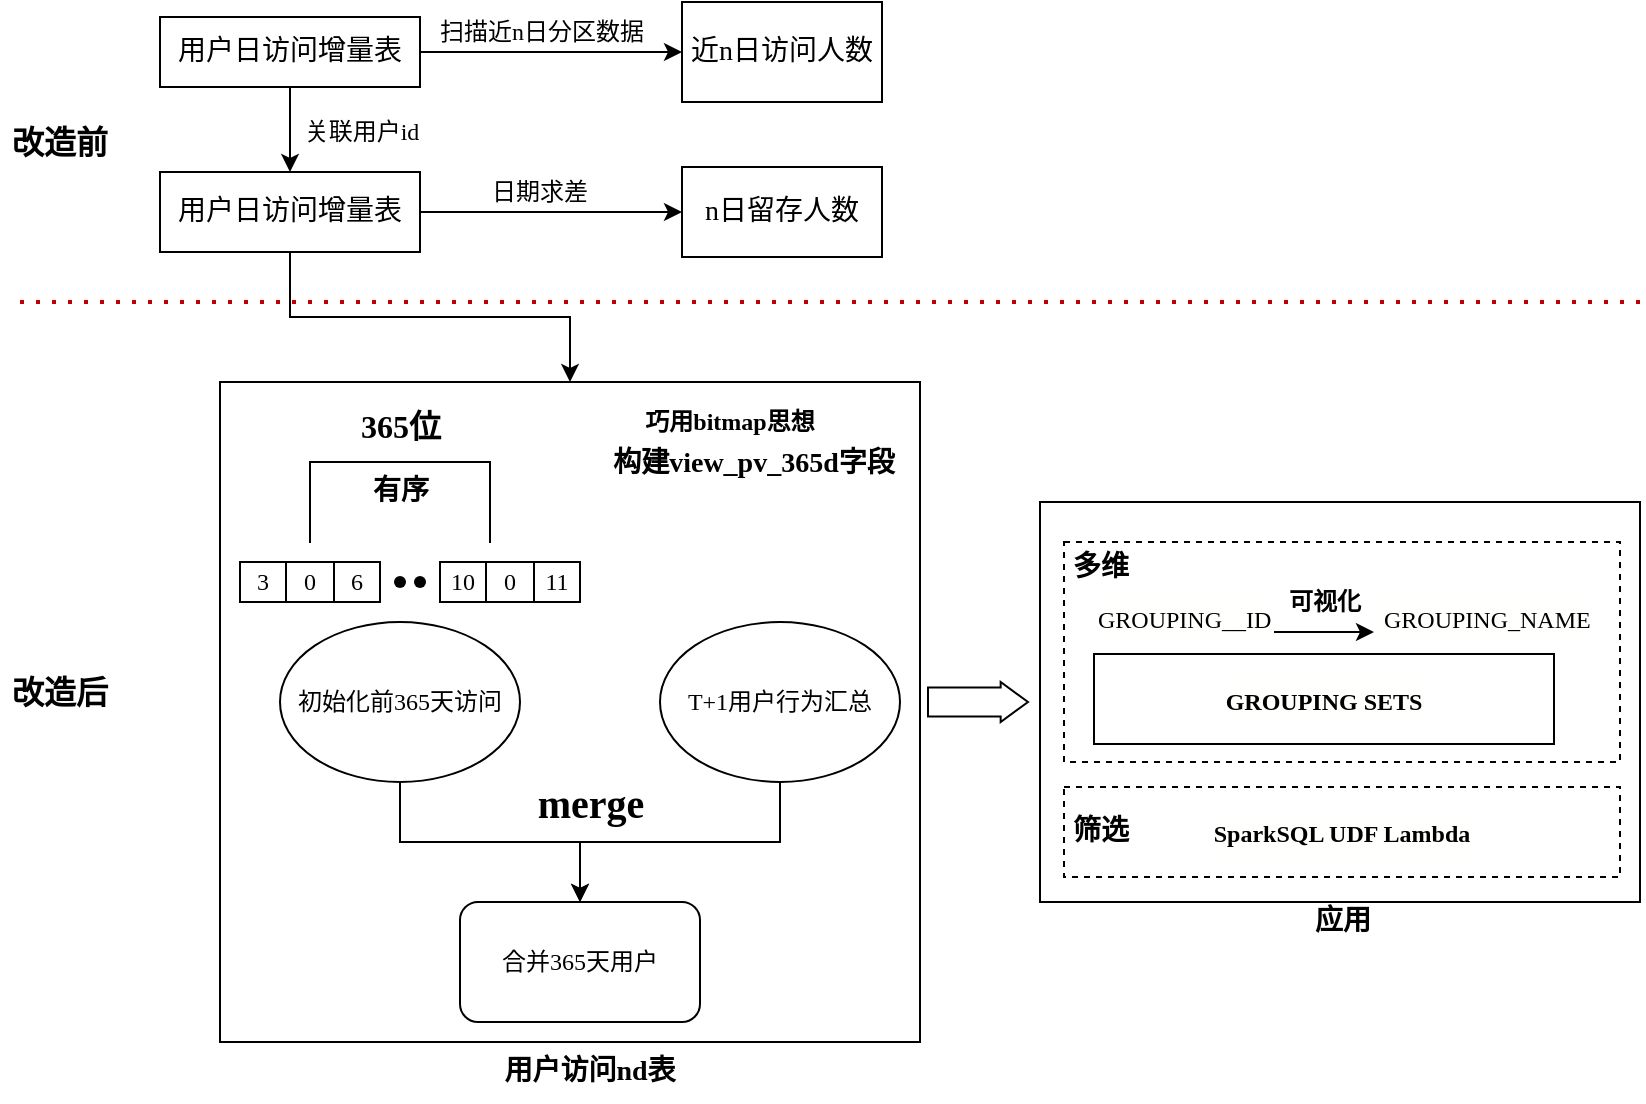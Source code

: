 <mxfile version="21.0.6" type="github">
  <diagram id="XNNLvGDx6GEtNMZaRpZD" name="第 1 页">
    <mxGraphModel dx="890" dy="1688" grid="1" gridSize="10" guides="1" tooltips="1" connect="1" arrows="1" fold="1" page="1" pageScale="1" pageWidth="827" pageHeight="1169" math="0" shadow="0">
      <root>
        <mxCell id="0" />
        <mxCell id="1" parent="0" />
        <mxCell id="XhlakmptXaa--jzfdf4V-4" value="" style="rounded=0;whiteSpace=wrap;html=1;fontFamily=微软雅黑;" parent="1" vertex="1">
          <mxGeometry x="550" y="210" width="300" height="200" as="geometry" />
        </mxCell>
        <mxCell id="sIL9JUSNG1ktriF6-s3L-13" value="" style="rounded=0;whiteSpace=wrap;html=1;fontSize=14;fontColor=#000000;fontFamily=微软雅黑;dashed=1;" parent="1" vertex="1">
          <mxGeometry x="562" y="230" width="278" height="110" as="geometry" />
        </mxCell>
        <mxCell id="3CAmUs-F5Avbqz42CMJ2-1" value="" style="rounded=0;whiteSpace=wrap;html=1;fontFamily=微软雅黑;" parent="1" vertex="1">
          <mxGeometry x="140" y="150" width="350" height="330" as="geometry" />
        </mxCell>
        <mxCell id="ZBi3ksOXHOeN2kDVRpAS-42" style="edgeStyle=orthogonalEdgeStyle;rounded=0;orthogonalLoop=1;jettySize=auto;html=1;exitX=0.5;exitY=1;exitDx=0;exitDy=0;fontFamily=微软雅黑;" parent="1" source="ZBi3ksOXHOeN2kDVRpAS-1" target="ZBi3ksOXHOeN2kDVRpAS-40" edge="1">
          <mxGeometry relative="1" as="geometry" />
        </mxCell>
        <mxCell id="ZBi3ksOXHOeN2kDVRpAS-1" value="初始化前365天访问" style="ellipse;whiteSpace=wrap;html=1;fontFamily=微软雅黑;" parent="1" vertex="1">
          <mxGeometry x="170" y="270" width="120" height="80" as="geometry" />
        </mxCell>
        <mxCell id="ZBi3ksOXHOeN2kDVRpAS-43" style="edgeStyle=orthogonalEdgeStyle;rounded=0;orthogonalLoop=1;jettySize=auto;html=1;exitX=0.5;exitY=1;exitDx=0;exitDy=0;entryX=0.5;entryY=0;entryDx=0;entryDy=0;fontFamily=微软雅黑;" parent="1" source="ZBi3ksOXHOeN2kDVRpAS-2" target="ZBi3ksOXHOeN2kDVRpAS-40" edge="1">
          <mxGeometry relative="1" as="geometry" />
        </mxCell>
        <mxCell id="ZBi3ksOXHOeN2kDVRpAS-2" value="T+1用户行为汇总" style="ellipse;whiteSpace=wrap;html=1;fontFamily=微软雅黑;" parent="1" vertex="1">
          <mxGeometry x="360" y="270" width="120" height="80" as="geometry" />
        </mxCell>
        <mxCell id="ZBi3ksOXHOeN2kDVRpAS-8" value="" style="shape=table;html=1;whiteSpace=wrap;startSize=0;container=1;collapsible=0;childLayout=tableLayout;fontFamily=微软雅黑;" parent="1" vertex="1">
          <mxGeometry x="150" y="240" width="70" height="20" as="geometry" />
        </mxCell>
        <mxCell id="ZBi3ksOXHOeN2kDVRpAS-9" value="" style="shape=tableRow;horizontal=0;startSize=0;swimlaneHead=0;swimlaneBody=0;top=0;left=0;bottom=0;right=0;collapsible=0;dropTarget=0;fillColor=none;points=[[0,0.5],[1,0.5]];portConstraint=eastwest;fontFamily=微软雅黑;" parent="ZBi3ksOXHOeN2kDVRpAS-8" vertex="1">
          <mxGeometry width="70" height="20" as="geometry" />
        </mxCell>
        <mxCell id="ZBi3ksOXHOeN2kDVRpAS-10" value="3" style="shape=partialRectangle;html=1;whiteSpace=wrap;connectable=0;fillColor=none;top=0;left=0;bottom=0;right=0;overflow=hidden;fontFamily=微软雅黑;" parent="ZBi3ksOXHOeN2kDVRpAS-9" vertex="1">
          <mxGeometry width="23" height="20" as="geometry">
            <mxRectangle width="23" height="20" as="alternateBounds" />
          </mxGeometry>
        </mxCell>
        <mxCell id="ZBi3ksOXHOeN2kDVRpAS-11" value="0" style="shape=partialRectangle;html=1;whiteSpace=wrap;connectable=0;fillColor=none;top=0;left=0;bottom=0;right=0;overflow=hidden;fontFamily=微软雅黑;" parent="ZBi3ksOXHOeN2kDVRpAS-9" vertex="1">
          <mxGeometry x="23" width="24" height="20" as="geometry">
            <mxRectangle width="24" height="20" as="alternateBounds" />
          </mxGeometry>
        </mxCell>
        <mxCell id="ZBi3ksOXHOeN2kDVRpAS-12" value="6" style="shape=partialRectangle;html=1;whiteSpace=wrap;connectable=0;fillColor=none;top=0;left=0;bottom=0;right=0;overflow=hidden;fontFamily=微软雅黑;" parent="ZBi3ksOXHOeN2kDVRpAS-9" vertex="1">
          <mxGeometry x="47" width="23" height="20" as="geometry">
            <mxRectangle width="23" height="20" as="alternateBounds" />
          </mxGeometry>
        </mxCell>
        <mxCell id="ZBi3ksOXHOeN2kDVRpAS-26" value="" style="shape=table;html=1;whiteSpace=wrap;startSize=0;container=1;collapsible=0;childLayout=tableLayout;fontFamily=微软雅黑;" parent="1" vertex="1">
          <mxGeometry x="250" y="240" width="70" height="20" as="geometry" />
        </mxCell>
        <mxCell id="ZBi3ksOXHOeN2kDVRpAS-27" value="" style="shape=tableRow;horizontal=0;startSize=0;swimlaneHead=0;swimlaneBody=0;top=0;left=0;bottom=0;right=0;collapsible=0;dropTarget=0;fillColor=none;points=[[0,0.5],[1,0.5]];portConstraint=eastwest;fontFamily=微软雅黑;" parent="ZBi3ksOXHOeN2kDVRpAS-26" vertex="1">
          <mxGeometry width="70" height="20" as="geometry" />
        </mxCell>
        <mxCell id="ZBi3ksOXHOeN2kDVRpAS-28" value="10" style="shape=partialRectangle;html=1;whiteSpace=wrap;connectable=0;fillColor=none;top=0;left=0;bottom=0;right=0;overflow=hidden;fontFamily=微软雅黑;" parent="ZBi3ksOXHOeN2kDVRpAS-27" vertex="1">
          <mxGeometry width="23" height="20" as="geometry">
            <mxRectangle width="23" height="20" as="alternateBounds" />
          </mxGeometry>
        </mxCell>
        <mxCell id="ZBi3ksOXHOeN2kDVRpAS-29" value="0" style="shape=partialRectangle;html=1;whiteSpace=wrap;connectable=0;fillColor=none;top=0;left=0;bottom=0;right=0;overflow=hidden;fontFamily=微软雅黑;" parent="ZBi3ksOXHOeN2kDVRpAS-27" vertex="1">
          <mxGeometry x="23" width="24" height="20" as="geometry">
            <mxRectangle width="24" height="20" as="alternateBounds" />
          </mxGeometry>
        </mxCell>
        <mxCell id="ZBi3ksOXHOeN2kDVRpAS-30" value="11" style="shape=partialRectangle;html=1;whiteSpace=wrap;connectable=0;fillColor=none;top=0;left=0;bottom=0;right=0;overflow=hidden;fontFamily=微软雅黑;" parent="ZBi3ksOXHOeN2kDVRpAS-27" vertex="1">
          <mxGeometry x="47" width="23" height="20" as="geometry">
            <mxRectangle width="23" height="20" as="alternateBounds" />
          </mxGeometry>
        </mxCell>
        <mxCell id="ZBi3ksOXHOeN2kDVRpAS-32" value="&lt;font style=&quot;font-size: 16px;&quot;&gt;365位&lt;/font&gt;" style="text;strokeColor=none;fillColor=none;html=1;fontSize=20;fontStyle=1;verticalAlign=middle;align=center;fontFamily=微软雅黑;" parent="1" vertex="1">
          <mxGeometry x="180" y="150" width="100" height="40" as="geometry" />
        </mxCell>
        <mxCell id="ZBi3ksOXHOeN2kDVRpAS-33" value="" style="shape=waypoint;fillStyle=solid;size=6;pointerEvents=1;points=[];fillColor=none;resizable=0;rotatable=0;perimeter=centerPerimeter;snapToPoint=1;fontFamily=微软雅黑;" parent="1" vertex="1">
          <mxGeometry x="210" y="230" width="40" height="40" as="geometry" />
        </mxCell>
        <mxCell id="ZBi3ksOXHOeN2kDVRpAS-34" value="" style="shape=waypoint;fillStyle=solid;size=6;pointerEvents=1;points=[];fillColor=none;resizable=0;rotatable=0;perimeter=centerPerimeter;snapToPoint=1;fontFamily=微软雅黑;" parent="1" vertex="1">
          <mxGeometry x="220" y="230" width="40" height="40" as="geometry" />
        </mxCell>
        <mxCell id="ZBi3ksOXHOeN2kDVRpAS-35" value="" style="shape=waypoint;fillStyle=solid;size=6;pointerEvents=1;points=[];fillColor=none;resizable=0;rotatable=0;perimeter=centerPerimeter;snapToPoint=1;strokeWidth=0;dashed=1;fontFamily=微软雅黑;" parent="1" vertex="1">
          <mxGeometry x="210" y="230" width="40" height="40" as="geometry" />
        </mxCell>
        <mxCell id="ZBi3ksOXHOeN2kDVRpAS-38" value="merge" style="text;strokeColor=none;fillColor=none;html=1;fontSize=20;fontStyle=1;verticalAlign=middle;align=center;fontFamily=微软雅黑;" parent="1" vertex="1">
          <mxGeometry x="275" y="340" width="100" height="40" as="geometry" />
        </mxCell>
        <mxCell id="ZBi3ksOXHOeN2kDVRpAS-40" value="&lt;span&gt;合并365天用户&lt;/span&gt;" style="rounded=1;whiteSpace=wrap;html=1;fontFamily=微软雅黑;" parent="1" vertex="1">
          <mxGeometry x="260" y="410" width="120" height="60" as="geometry" />
        </mxCell>
        <mxCell id="3CAmUs-F5Avbqz42CMJ2-2" value="巧用bitmap思想" style="text;html=1;strokeColor=none;fillColor=none;align=center;verticalAlign=middle;whiteSpace=wrap;rounded=0;fontStyle=1;fontFamily=微软雅黑;" parent="1" vertex="1">
          <mxGeometry x="340" y="155" width="110" height="30" as="geometry" />
        </mxCell>
        <mxCell id="3CAmUs-F5Avbqz42CMJ2-3" value="&lt;b style=&quot;font-size: 14px;&quot;&gt;&lt;font style=&quot;font-size: 14px;&quot;&gt;用户访问nd表&lt;/font&gt;&lt;/b&gt;" style="text;html=1;strokeColor=none;fillColor=none;align=center;verticalAlign=middle;whiteSpace=wrap;rounded=0;fontSize=14;fontFamily=微软雅黑;" parent="1" vertex="1">
          <mxGeometry x="247" y="480" width="156" height="30" as="geometry" />
        </mxCell>
        <mxCell id="sIL9JUSNG1ktriF6-s3L-1" value="" style="shape=partialRectangle;whiteSpace=wrap;html=1;bottom=1;right=1;left=1;top=0;fillColor=none;routingCenterX=-0.5;rotation=-180;fontFamily=微软雅黑;" parent="1" vertex="1">
          <mxGeometry x="185" y="190" width="90" height="40" as="geometry" />
        </mxCell>
        <mxCell id="sIL9JUSNG1ktriF6-s3L-2" value="&lt;font style=&quot;font-size: 14px;&quot;&gt;有序&lt;/font&gt;" style="text;strokeColor=none;fillColor=none;html=1;fontSize=20;fontStyle=1;verticalAlign=middle;align=center;fontFamily=微软雅黑;" parent="1" vertex="1">
          <mxGeometry x="180" y="176" width="100" height="50" as="geometry" />
        </mxCell>
        <mxCell id="sIL9JUSNG1ktriF6-s3L-4" value="&lt;div style=&quot;background-color: rgb(255, 255, 254); line-height: 24px;&quot;&gt;&lt;b&gt;GROUPING&amp;nbsp;SETS&lt;/b&gt;&lt;/div&gt;" style="rounded=0;whiteSpace=wrap;html=1;fontFamily=微软雅黑;" parent="1" vertex="1">
          <mxGeometry x="577" y="286" width="230" height="45" as="geometry" />
        </mxCell>
        <mxCell id="sIL9JUSNG1ktriF6-s3L-10" style="edgeStyle=orthogonalEdgeStyle;rounded=0;orthogonalLoop=1;jettySize=auto;html=1;fontSize=14;fontColor=#000000;fontFamily=微软雅黑;" parent="1" source="sIL9JUSNG1ktriF6-s3L-5" edge="1">
          <mxGeometry relative="1" as="geometry">
            <mxPoint x="717" y="275" as="targetPoint" />
          </mxGeometry>
        </mxCell>
        <mxCell id="sIL9JUSNG1ktriF6-s3L-5" value="&lt;div style=&quot;color: rgb(0, 0, 0); background-color: rgb(255, 255, 254); font-weight: normal; font-size: 12px; line-height: 24px;&quot;&gt;&lt;div&gt;&lt;span style=&quot;color: #000000;&quot;&gt;GROUPING__ID&lt;/span&gt;&lt;/div&gt;&lt;/div&gt;" style="text;whiteSpace=wrap;html=1;fontSize=14;fontColor=#000000;fontFamily=微软雅黑;" parent="1" vertex="1">
          <mxGeometry x="577" y="250" width="90" height="50" as="geometry" />
        </mxCell>
        <mxCell id="sIL9JUSNG1ktriF6-s3L-6" value="&lt;div style=&quot;color: rgb(0, 0, 0); background-color: rgb(255, 255, 254); font-weight: normal; font-size: 12px; line-height: 24px;&quot;&gt;&lt;div&gt;&lt;span style=&quot;color: #000000;&quot;&gt;&amp;nbsp;&lt;/span&gt;GROUPING_NAME&lt;/div&gt;&lt;/div&gt;" style="text;whiteSpace=wrap;html=1;fontSize=14;fontColor=#000000;fontFamily=微软雅黑;" parent="1" vertex="1">
          <mxGeometry x="717" y="250" width="110" height="50" as="geometry" />
        </mxCell>
        <mxCell id="sIL9JUSNG1ktriF6-s3L-11" value="&lt;font style=&quot;font-size: 12px;&quot;&gt;可视化&lt;/font&gt;" style="text;strokeColor=none;fillColor=none;html=1;fontSize=14;fontStyle=1;verticalAlign=middle;align=center;fontColor=#000000;fontFamily=微软雅黑;" parent="1" vertex="1">
          <mxGeometry x="642" y="240" width="100" height="40" as="geometry" />
        </mxCell>
        <mxCell id="sIL9JUSNG1ktriF6-s3L-14" value="多维" style="text;strokeColor=none;fillColor=none;html=1;fontSize=14;fontStyle=1;verticalAlign=middle;align=center;fontColor=#000000;fontFamily=微软雅黑;" parent="1" vertex="1">
          <mxGeometry x="530" y="222.5" width="100" height="40" as="geometry" />
        </mxCell>
        <mxCell id="sIL9JUSNG1ktriF6-s3L-19" value="&lt;div style=&quot;background-color: rgb(255, 255, 254); line-height: 24px;&quot;&gt;&lt;b style=&quot;border-color: var(--border-color); text-align: left;&quot;&gt;SparkSQL UDF Lambda&lt;/b&gt;&lt;br&gt;&lt;/div&gt;" style="rounded=0;whiteSpace=wrap;html=1;fontFamily=微软雅黑;dashed=1;" parent="1" vertex="1">
          <mxGeometry x="562" y="352.5" width="278" height="45" as="geometry" />
        </mxCell>
        <mxCell id="N3JY60aqSUAMYLGx3agL-4" value="" style="endArrow=none;dashed=1;html=1;dashPattern=1 3;strokeWidth=2;rounded=0;fontFamily=微软雅黑;strokeColor=#C00000;" parent="1" edge="1">
          <mxGeometry width="50" height="50" relative="1" as="geometry">
            <mxPoint x="40" y="110" as="sourcePoint" />
            <mxPoint x="850" y="110" as="targetPoint" />
          </mxGeometry>
        </mxCell>
        <mxCell id="N3JY60aqSUAMYLGx3agL-5" value="&lt;font size=&quot;1&quot; style=&quot;&quot;&gt;&lt;b style=&quot;font-size: 16px;&quot;&gt;改造后&lt;/b&gt;&lt;/font&gt;" style="text;html=1;strokeColor=none;fillColor=none;align=center;verticalAlign=middle;whiteSpace=wrap;rounded=0;fontFamily=微软雅黑;" parent="1" vertex="1">
          <mxGeometry x="30" y="290" width="60" height="30" as="geometry" />
        </mxCell>
        <mxCell id="N3JY60aqSUAMYLGx3agL-6" value="&lt;font size=&quot;1&quot; style=&quot;&quot;&gt;&lt;b style=&quot;font-size: 16px;&quot;&gt;改造前&lt;/b&gt;&lt;/font&gt;" style="text;html=1;strokeColor=none;fillColor=none;align=center;verticalAlign=middle;whiteSpace=wrap;rounded=0;fontFamily=微软雅黑;" parent="1" vertex="1">
          <mxGeometry x="30" y="15" width="60" height="30" as="geometry" />
        </mxCell>
        <mxCell id="_2qatVsggVVuZN918_rx-2" style="edgeStyle=orthogonalEdgeStyle;rounded=0;sketch=0;orthogonalLoop=1;jettySize=auto;html=1;exitX=1;exitY=0.5;exitDx=0;exitDy=0;strokeColor=#000000;strokeWidth=1;fontFamily=微软雅黑;" parent="1" source="N3JY60aqSUAMYLGx3agL-7" target="N3JY60aqSUAMYLGx3agL-8" edge="1">
          <mxGeometry relative="1" as="geometry" />
        </mxCell>
        <mxCell id="WKhEIxKyLoRgTHma48mW-3" style="edgeStyle=orthogonalEdgeStyle;rounded=0;orthogonalLoop=1;jettySize=auto;html=1;exitX=0.5;exitY=1;exitDx=0;exitDy=0;entryX=0.5;entryY=0;entryDx=0;entryDy=0;" edge="1" parent="1" source="N3JY60aqSUAMYLGx3agL-7" target="WKhEIxKyLoRgTHma48mW-2">
          <mxGeometry relative="1" as="geometry" />
        </mxCell>
        <mxCell id="N3JY60aqSUAMYLGx3agL-7" value="用户日访问增量表" style="rounded=0;whiteSpace=wrap;html=1;fontSize=14;fontFamily=微软雅黑;" parent="1" vertex="1">
          <mxGeometry x="110" y="-32.5" width="130" height="35" as="geometry" />
        </mxCell>
        <mxCell id="N3JY60aqSUAMYLGx3agL-8" value="近n日访问人数" style="rounded=0;whiteSpace=wrap;html=1;fontSize=14;fontFamily=微软雅黑;" parent="1" vertex="1">
          <mxGeometry x="371" y="-40" width="100" height="50" as="geometry" />
        </mxCell>
        <mxCell id="_2qatVsggVVuZN918_rx-3" value="扫描近n日分区数据" style="text;html=1;strokeColor=none;fillColor=none;align=center;verticalAlign=middle;whiteSpace=wrap;rounded=0;fontFamily=微软雅黑;" parent="1" vertex="1">
          <mxGeometry x="231" y="-40" width="140" height="30" as="geometry" />
        </mxCell>
        <mxCell id="XhlakmptXaa--jzfdf4V-1" value="关联用户id" style="text;html=1;strokeColor=none;fillColor=none;align=center;verticalAlign=middle;whiteSpace=wrap;rounded=0;fontFamily=微软雅黑;" parent="1" vertex="1">
          <mxGeometry x="141" y="10" width="140" height="30" as="geometry" />
        </mxCell>
        <mxCell id="XhlakmptXaa--jzfdf4V-2" value="筛选" style="text;strokeColor=none;fillColor=none;html=1;fontSize=14;fontStyle=1;verticalAlign=middle;align=center;fontColor=#000000;fontFamily=微软雅黑;" parent="1" vertex="1">
          <mxGeometry x="530" y="355" width="100" height="40" as="geometry" />
        </mxCell>
        <mxCell id="XhlakmptXaa--jzfdf4V-5" value="应用" style="text;strokeColor=none;fillColor=none;html=1;fontSize=14;fontStyle=1;verticalAlign=middle;align=center;fontColor=#000000;fontFamily=微软雅黑;sketch=1;curveFitting=1;jiggle=2;" parent="1" vertex="1">
          <mxGeometry x="651" y="400" width="100" height="40" as="geometry" />
        </mxCell>
        <mxCell id="XhlakmptXaa--jzfdf4V-7" value="" style="html=1;shadow=0;dashed=0;align=center;verticalAlign=middle;shape=mxgraph.arrows2.arrow;dy=0.27;dx=13.67;notch=0;fontFamily=微软雅黑;" parent="1" vertex="1">
          <mxGeometry x="494" y="300" width="50" height="20" as="geometry" />
        </mxCell>
        <mxCell id="WKhEIxKyLoRgTHma48mW-5" style="edgeStyle=orthogonalEdgeStyle;rounded=0;orthogonalLoop=1;jettySize=auto;html=1;exitX=1;exitY=0.5;exitDx=0;exitDy=0;" edge="1" parent="1" source="WKhEIxKyLoRgTHma48mW-2" target="WKhEIxKyLoRgTHma48mW-4">
          <mxGeometry relative="1" as="geometry" />
        </mxCell>
        <mxCell id="WKhEIxKyLoRgTHma48mW-10" style="edgeStyle=orthogonalEdgeStyle;rounded=0;orthogonalLoop=1;jettySize=auto;html=1;exitX=0.5;exitY=1;exitDx=0;exitDy=0;" edge="1" parent="1" source="WKhEIxKyLoRgTHma48mW-2" target="3CAmUs-F5Avbqz42CMJ2-1">
          <mxGeometry relative="1" as="geometry" />
        </mxCell>
        <mxCell id="WKhEIxKyLoRgTHma48mW-2" value="用户日访问增量表" style="rounded=0;whiteSpace=wrap;html=1;fontSize=14;fontFamily=微软雅黑;" vertex="1" parent="1">
          <mxGeometry x="110" y="45" width="130" height="40" as="geometry" />
        </mxCell>
        <mxCell id="WKhEIxKyLoRgTHma48mW-4" value="n日留存人数" style="rounded=0;whiteSpace=wrap;html=1;fontSize=14;fontFamily=微软雅黑;" vertex="1" parent="1">
          <mxGeometry x="371" y="42.5" width="100" height="45" as="geometry" />
        </mxCell>
        <mxCell id="WKhEIxKyLoRgTHma48mW-6" value="日期求差" style="text;html=1;strokeColor=none;fillColor=none;align=center;verticalAlign=middle;whiteSpace=wrap;rounded=0;fontFamily=微软雅黑;" vertex="1" parent="1">
          <mxGeometry x="230" y="40" width="140" height="30" as="geometry" />
        </mxCell>
        <mxCell id="WKhEIxKyLoRgTHma48mW-11" value="&lt;b&gt;构建view_pv_365d字段&lt;/b&gt;" style="text;html=1;strokeColor=none;fillColor=none;align=center;verticalAlign=middle;whiteSpace=wrap;rounded=0;fontSize=14;fontFamily=微软雅黑;" vertex="1" parent="1">
          <mxGeometry x="329" y="176" width="156" height="30" as="geometry" />
        </mxCell>
      </root>
    </mxGraphModel>
  </diagram>
</mxfile>
